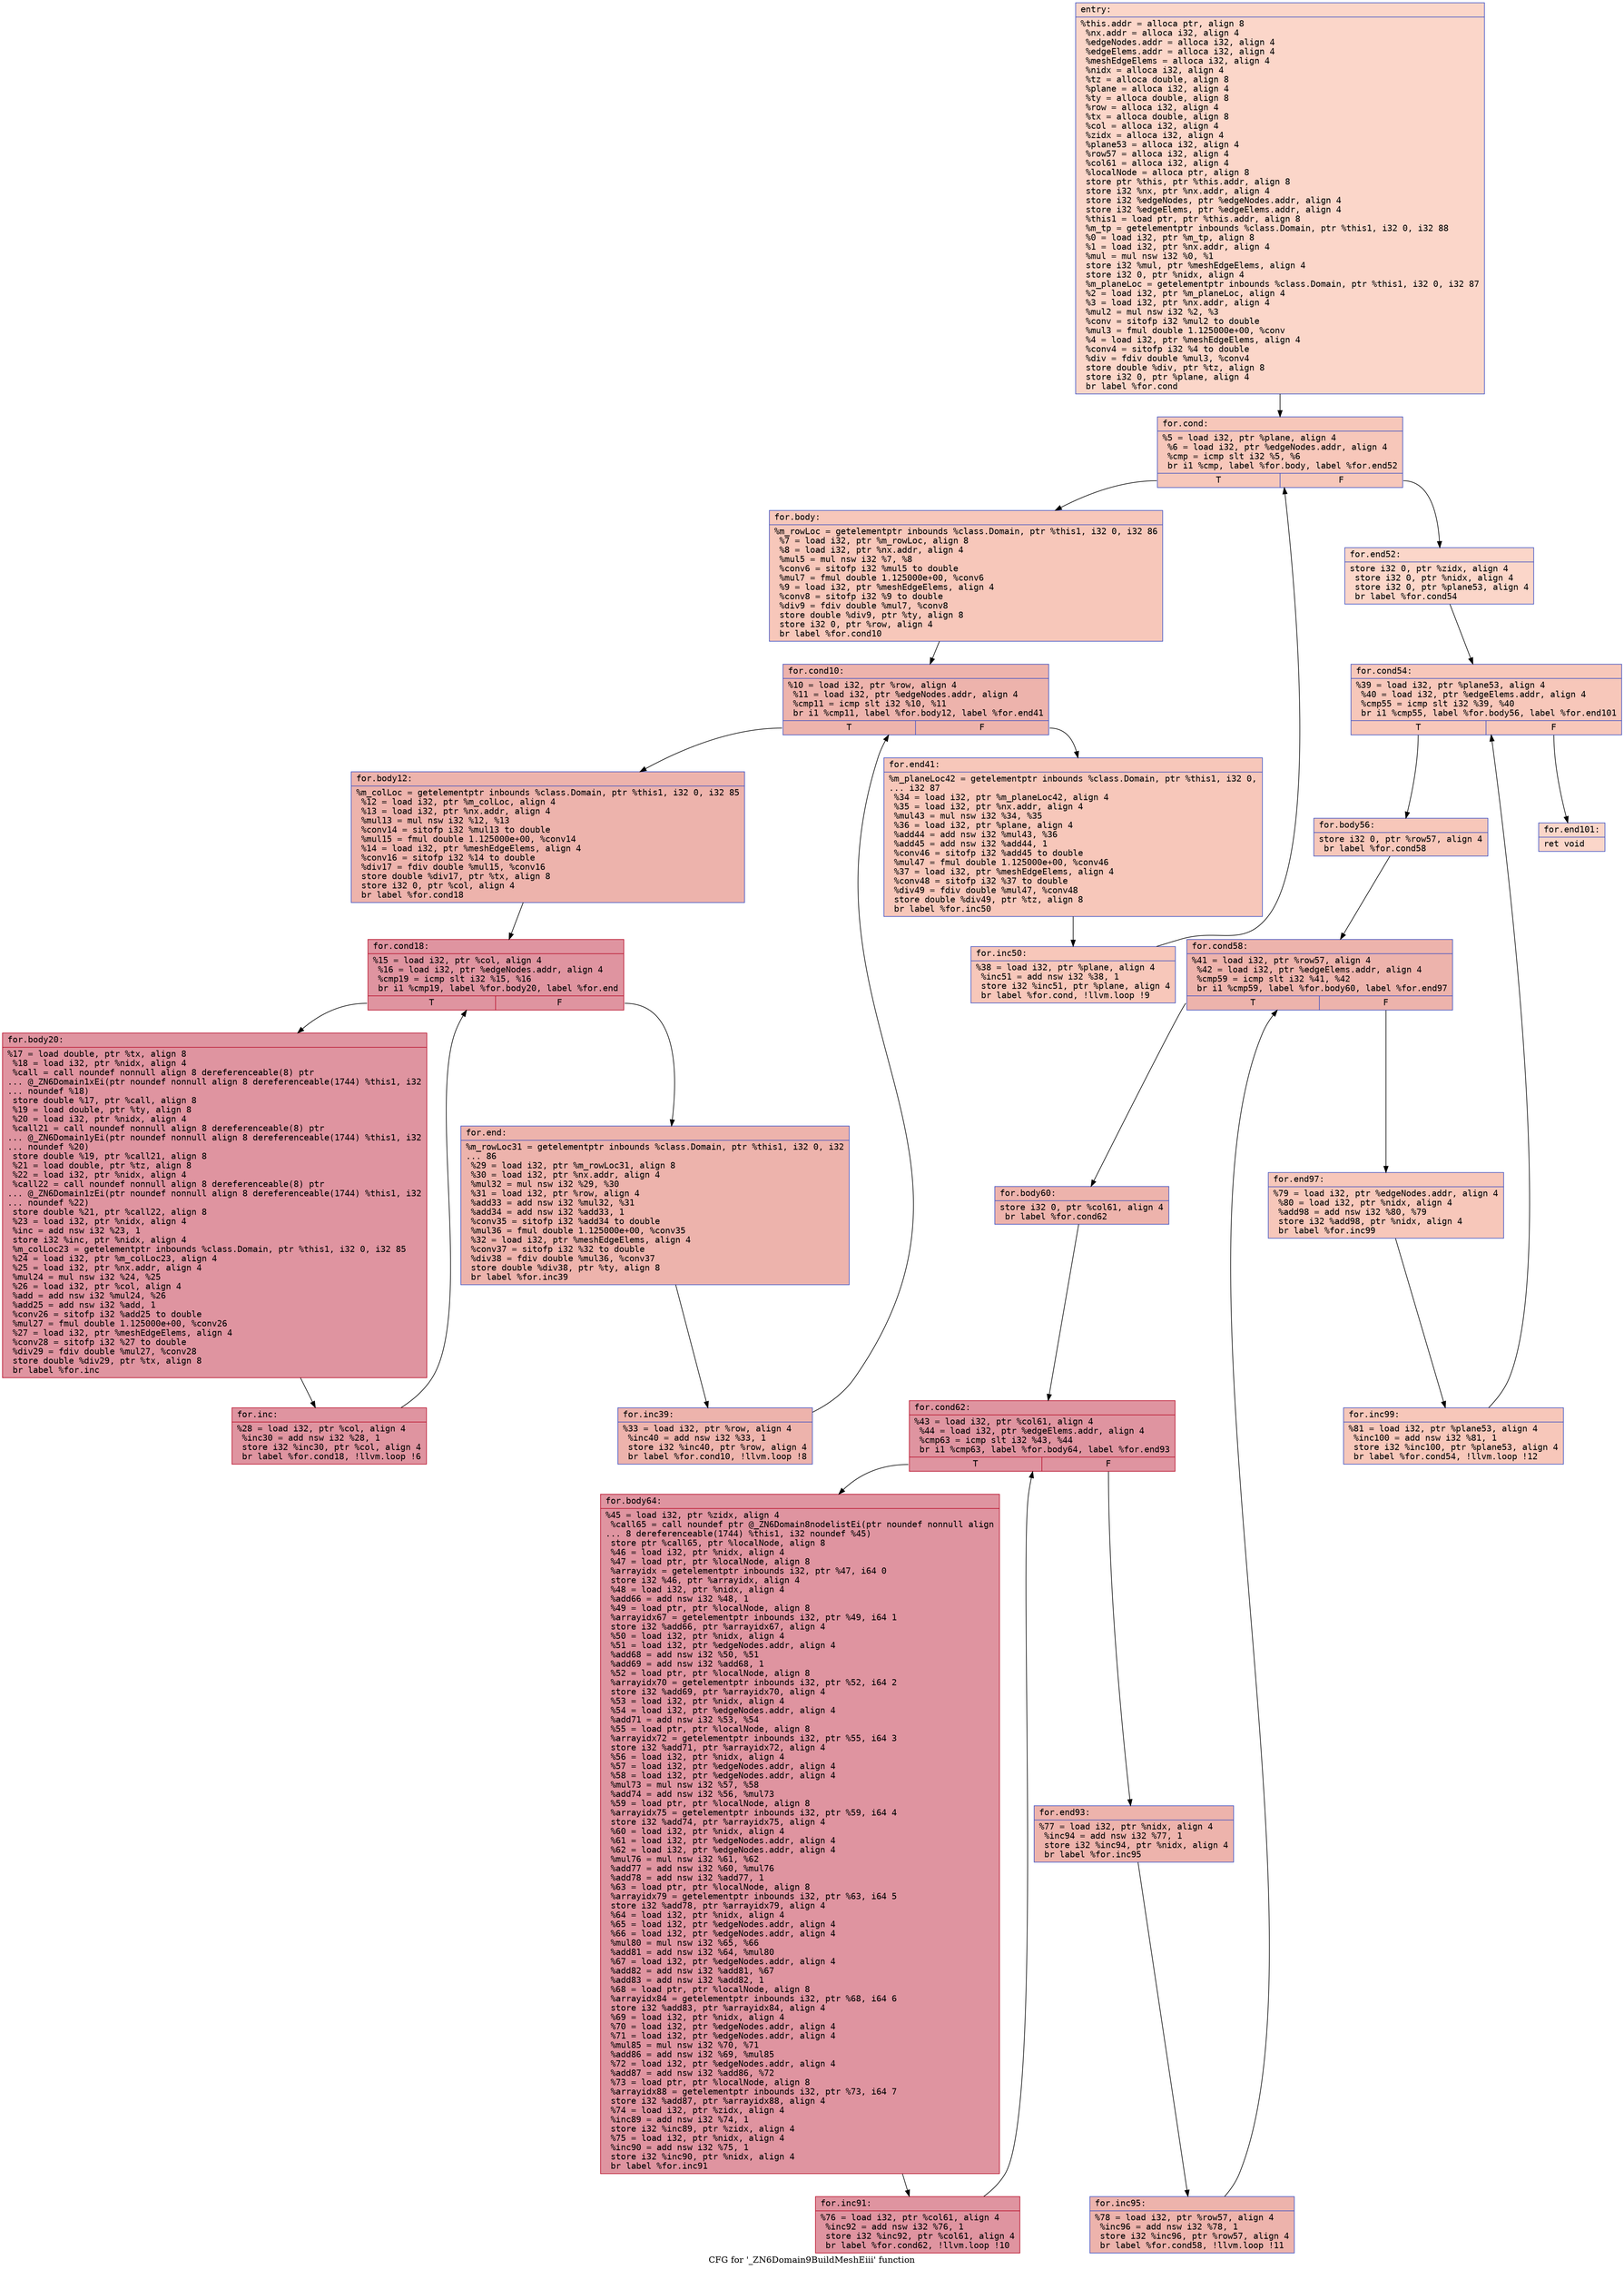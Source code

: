 digraph "CFG for '_ZN6Domain9BuildMeshEiii' function" {
	label="CFG for '_ZN6Domain9BuildMeshEiii' function";

	Node0x555f5b03efe0 [shape=record,color="#3d50c3ff", style=filled, fillcolor="#f6a38570" fontname="Courier",label="{entry:\l|  %this.addr = alloca ptr, align 8\l  %nx.addr = alloca i32, align 4\l  %edgeNodes.addr = alloca i32, align 4\l  %edgeElems.addr = alloca i32, align 4\l  %meshEdgeElems = alloca i32, align 4\l  %nidx = alloca i32, align 4\l  %tz = alloca double, align 8\l  %plane = alloca i32, align 4\l  %ty = alloca double, align 8\l  %row = alloca i32, align 4\l  %tx = alloca double, align 8\l  %col = alloca i32, align 4\l  %zidx = alloca i32, align 4\l  %plane53 = alloca i32, align 4\l  %row57 = alloca i32, align 4\l  %col61 = alloca i32, align 4\l  %localNode = alloca ptr, align 8\l  store ptr %this, ptr %this.addr, align 8\l  store i32 %nx, ptr %nx.addr, align 4\l  store i32 %edgeNodes, ptr %edgeNodes.addr, align 4\l  store i32 %edgeElems, ptr %edgeElems.addr, align 4\l  %this1 = load ptr, ptr %this.addr, align 8\l  %m_tp = getelementptr inbounds %class.Domain, ptr %this1, i32 0, i32 88\l  %0 = load i32, ptr %m_tp, align 8\l  %1 = load i32, ptr %nx.addr, align 4\l  %mul = mul nsw i32 %0, %1\l  store i32 %mul, ptr %meshEdgeElems, align 4\l  store i32 0, ptr %nidx, align 4\l  %m_planeLoc = getelementptr inbounds %class.Domain, ptr %this1, i32 0, i32 87\l  %2 = load i32, ptr %m_planeLoc, align 4\l  %3 = load i32, ptr %nx.addr, align 4\l  %mul2 = mul nsw i32 %2, %3\l  %conv = sitofp i32 %mul2 to double\l  %mul3 = fmul double 1.125000e+00, %conv\l  %4 = load i32, ptr %meshEdgeElems, align 4\l  %conv4 = sitofp i32 %4 to double\l  %div = fdiv double %mul3, %conv4\l  store double %div, ptr %tz, align 8\l  store i32 0, ptr %plane, align 4\l  br label %for.cond\l}"];
	Node0x555f5b03efe0 -> Node0x555f5b040bd0[tooltip="entry -> for.cond\nProbability 100.00%" ];
	Node0x555f5b040bd0 [shape=record,color="#3d50c3ff", style=filled, fillcolor="#ec7f6370" fontname="Courier",label="{for.cond:\l|  %5 = load i32, ptr %plane, align 4\l  %6 = load i32, ptr %edgeNodes.addr, align 4\l  %cmp = icmp slt i32 %5, %6\l  br i1 %cmp, label %for.body, label %for.end52\l|{<s0>T|<s1>F}}"];
	Node0x555f5b040bd0:s0 -> Node0x555f5b040e70[tooltip="for.cond -> for.body\nProbability 96.88%" ];
	Node0x555f5b040bd0:s1 -> Node0x555f5b040ef0[tooltip="for.cond -> for.end52\nProbability 3.12%" ];
	Node0x555f5b040e70 [shape=record,color="#3d50c3ff", style=filled, fillcolor="#ec7f6370" fontname="Courier",label="{for.body:\l|  %m_rowLoc = getelementptr inbounds %class.Domain, ptr %this1, i32 0, i32 86\l  %7 = load i32, ptr %m_rowLoc, align 8\l  %8 = load i32, ptr %nx.addr, align 4\l  %mul5 = mul nsw i32 %7, %8\l  %conv6 = sitofp i32 %mul5 to double\l  %mul7 = fmul double 1.125000e+00, %conv6\l  %9 = load i32, ptr %meshEdgeElems, align 4\l  %conv8 = sitofp i32 %9 to double\l  %div9 = fdiv double %mul7, %conv8\l  store double %div9, ptr %ty, align 8\l  store i32 0, ptr %row, align 4\l  br label %for.cond10\l}"];
	Node0x555f5b040e70 -> Node0x555f5b041700[tooltip="for.body -> for.cond10\nProbability 100.00%" ];
	Node0x555f5b041700 [shape=record,color="#3d50c3ff", style=filled, fillcolor="#d6524470" fontname="Courier",label="{for.cond10:\l|  %10 = load i32, ptr %row, align 4\l  %11 = load i32, ptr %edgeNodes.addr, align 4\l  %cmp11 = icmp slt i32 %10, %11\l  br i1 %cmp11, label %for.body12, label %for.end41\l|{<s0>T|<s1>F}}"];
	Node0x555f5b041700:s0 -> Node0x555f5b0419a0[tooltip="for.cond10 -> for.body12\nProbability 96.88%" ];
	Node0x555f5b041700:s1 -> Node0x555f5b041a20[tooltip="for.cond10 -> for.end41\nProbability 3.12%" ];
	Node0x555f5b0419a0 [shape=record,color="#3d50c3ff", style=filled, fillcolor="#d6524470" fontname="Courier",label="{for.body12:\l|  %m_colLoc = getelementptr inbounds %class.Domain, ptr %this1, i32 0, i32 85\l  %12 = load i32, ptr %m_colLoc, align 4\l  %13 = load i32, ptr %nx.addr, align 4\l  %mul13 = mul nsw i32 %12, %13\l  %conv14 = sitofp i32 %mul13 to double\l  %mul15 = fmul double 1.125000e+00, %conv14\l  %14 = load i32, ptr %meshEdgeElems, align 4\l  %conv16 = sitofp i32 %14 to double\l  %div17 = fdiv double %mul15, %conv16\l  store double %div17, ptr %tx, align 8\l  store i32 0, ptr %col, align 4\l  br label %for.cond18\l}"];
	Node0x555f5b0419a0 -> Node0x555f5b0671e0[tooltip="for.body12 -> for.cond18\nProbability 100.00%" ];
	Node0x555f5b0671e0 [shape=record,color="#b70d28ff", style=filled, fillcolor="#b70d2870" fontname="Courier",label="{for.cond18:\l|  %15 = load i32, ptr %col, align 4\l  %16 = load i32, ptr %edgeNodes.addr, align 4\l  %cmp19 = icmp slt i32 %15, %16\l  br i1 %cmp19, label %for.body20, label %for.end\l|{<s0>T|<s1>F}}"];
	Node0x555f5b0671e0:s0 -> Node0x555f5b067480[tooltip="for.cond18 -> for.body20\nProbability 96.88%" ];
	Node0x555f5b0671e0:s1 -> Node0x555f5b067500[tooltip="for.cond18 -> for.end\nProbability 3.12%" ];
	Node0x555f5b067480 [shape=record,color="#b70d28ff", style=filled, fillcolor="#b70d2870" fontname="Courier",label="{for.body20:\l|  %17 = load double, ptr %tx, align 8\l  %18 = load i32, ptr %nidx, align 4\l  %call = call noundef nonnull align 8 dereferenceable(8) ptr\l... @_ZN6Domain1xEi(ptr noundef nonnull align 8 dereferenceable(1744) %this1, i32\l... noundef %18)\l  store double %17, ptr %call, align 8\l  %19 = load double, ptr %ty, align 8\l  %20 = load i32, ptr %nidx, align 4\l  %call21 = call noundef nonnull align 8 dereferenceable(8) ptr\l... @_ZN6Domain1yEi(ptr noundef nonnull align 8 dereferenceable(1744) %this1, i32\l... noundef %20)\l  store double %19, ptr %call21, align 8\l  %21 = load double, ptr %tz, align 8\l  %22 = load i32, ptr %nidx, align 4\l  %call22 = call noundef nonnull align 8 dereferenceable(8) ptr\l... @_ZN6Domain1zEi(ptr noundef nonnull align 8 dereferenceable(1744) %this1, i32\l... noundef %22)\l  store double %21, ptr %call22, align 8\l  %23 = load i32, ptr %nidx, align 4\l  %inc = add nsw i32 %23, 1\l  store i32 %inc, ptr %nidx, align 4\l  %m_colLoc23 = getelementptr inbounds %class.Domain, ptr %this1, i32 0, i32 85\l  %24 = load i32, ptr %m_colLoc23, align 4\l  %25 = load i32, ptr %nx.addr, align 4\l  %mul24 = mul nsw i32 %24, %25\l  %26 = load i32, ptr %col, align 4\l  %add = add nsw i32 %mul24, %26\l  %add25 = add nsw i32 %add, 1\l  %conv26 = sitofp i32 %add25 to double\l  %mul27 = fmul double 1.125000e+00, %conv26\l  %27 = load i32, ptr %meshEdgeElems, align 4\l  %conv28 = sitofp i32 %27 to double\l  %div29 = fdiv double %mul27, %conv28\l  store double %div29, ptr %tx, align 8\l  br label %for.inc\l}"];
	Node0x555f5b067480 -> Node0x555f5b0688e0[tooltip="for.body20 -> for.inc\nProbability 100.00%" ];
	Node0x555f5b0688e0 [shape=record,color="#b70d28ff", style=filled, fillcolor="#b70d2870" fontname="Courier",label="{for.inc:\l|  %28 = load i32, ptr %col, align 4\l  %inc30 = add nsw i32 %28, 1\l  store i32 %inc30, ptr %col, align 4\l  br label %for.cond18, !llvm.loop !6\l}"];
	Node0x555f5b0688e0 -> Node0x555f5b0671e0[tooltip="for.inc -> for.cond18\nProbability 100.00%" ];
	Node0x555f5b067500 [shape=record,color="#3d50c3ff", style=filled, fillcolor="#d6524470" fontname="Courier",label="{for.end:\l|  %m_rowLoc31 = getelementptr inbounds %class.Domain, ptr %this1, i32 0, i32\l... 86\l  %29 = load i32, ptr %m_rowLoc31, align 8\l  %30 = load i32, ptr %nx.addr, align 4\l  %mul32 = mul nsw i32 %29, %30\l  %31 = load i32, ptr %row, align 4\l  %add33 = add nsw i32 %mul32, %31\l  %add34 = add nsw i32 %add33, 1\l  %conv35 = sitofp i32 %add34 to double\l  %mul36 = fmul double 1.125000e+00, %conv35\l  %32 = load i32, ptr %meshEdgeElems, align 4\l  %conv37 = sitofp i32 %32 to double\l  %div38 = fdiv double %mul36, %conv37\l  store double %div38, ptr %ty, align 8\l  br label %for.inc39\l}"];
	Node0x555f5b067500 -> Node0x555f5b069570[tooltip="for.end -> for.inc39\nProbability 100.00%" ];
	Node0x555f5b069570 [shape=record,color="#3d50c3ff", style=filled, fillcolor="#d6524470" fontname="Courier",label="{for.inc39:\l|  %33 = load i32, ptr %row, align 4\l  %inc40 = add nsw i32 %33, 1\l  store i32 %inc40, ptr %row, align 4\l  br label %for.cond10, !llvm.loop !8\l}"];
	Node0x555f5b069570 -> Node0x555f5b041700[tooltip="for.inc39 -> for.cond10\nProbability 100.00%" ];
	Node0x555f5b041a20 [shape=record,color="#3d50c3ff", style=filled, fillcolor="#ec7f6370" fontname="Courier",label="{for.end41:\l|  %m_planeLoc42 = getelementptr inbounds %class.Domain, ptr %this1, i32 0,\l... i32 87\l  %34 = load i32, ptr %m_planeLoc42, align 4\l  %35 = load i32, ptr %nx.addr, align 4\l  %mul43 = mul nsw i32 %34, %35\l  %36 = load i32, ptr %plane, align 4\l  %add44 = add nsw i32 %mul43, %36\l  %add45 = add nsw i32 %add44, 1\l  %conv46 = sitofp i32 %add45 to double\l  %mul47 = fmul double 1.125000e+00, %conv46\l  %37 = load i32, ptr %meshEdgeElems, align 4\l  %conv48 = sitofp i32 %37 to double\l  %div49 = fdiv double %mul47, %conv48\l  store double %div49, ptr %tz, align 8\l  br label %for.inc50\l}"];
	Node0x555f5b041a20 -> Node0x555f5b06a210[tooltip="for.end41 -> for.inc50\nProbability 100.00%" ];
	Node0x555f5b06a210 [shape=record,color="#3d50c3ff", style=filled, fillcolor="#ec7f6370" fontname="Courier",label="{for.inc50:\l|  %38 = load i32, ptr %plane, align 4\l  %inc51 = add nsw i32 %38, 1\l  store i32 %inc51, ptr %plane, align 4\l  br label %for.cond, !llvm.loop !9\l}"];
	Node0x555f5b06a210 -> Node0x555f5b040bd0[tooltip="for.inc50 -> for.cond\nProbability 100.00%" ];
	Node0x555f5b040ef0 [shape=record,color="#3d50c3ff", style=filled, fillcolor="#f6a38570" fontname="Courier",label="{for.end52:\l|  store i32 0, ptr %zidx, align 4\l  store i32 0, ptr %nidx, align 4\l  store i32 0, ptr %plane53, align 4\l  br label %for.cond54\l}"];
	Node0x555f5b040ef0 -> Node0x555f5b06a870[tooltip="for.end52 -> for.cond54\nProbability 100.00%" ];
	Node0x555f5b06a870 [shape=record,color="#3d50c3ff", style=filled, fillcolor="#ec7f6370" fontname="Courier",label="{for.cond54:\l|  %39 = load i32, ptr %plane53, align 4\l  %40 = load i32, ptr %edgeElems.addr, align 4\l  %cmp55 = icmp slt i32 %39, %40\l  br i1 %cmp55, label %for.body56, label %for.end101\l|{<s0>T|<s1>F}}"];
	Node0x555f5b06a870:s0 -> Node0x555f5b06ab10[tooltip="for.cond54 -> for.body56\nProbability 96.88%" ];
	Node0x555f5b06a870:s1 -> Node0x555f5b06ab90[tooltip="for.cond54 -> for.end101\nProbability 3.12%" ];
	Node0x555f5b06ab10 [shape=record,color="#3d50c3ff", style=filled, fillcolor="#ec7f6370" fontname="Courier",label="{for.body56:\l|  store i32 0, ptr %row57, align 4\l  br label %for.cond58\l}"];
	Node0x555f5b06ab10 -> Node0x555f5b06ad60[tooltip="for.body56 -> for.cond58\nProbability 100.00%" ];
	Node0x555f5b06ad60 [shape=record,color="#3d50c3ff", style=filled, fillcolor="#d6524470" fontname="Courier",label="{for.cond58:\l|  %41 = load i32, ptr %row57, align 4\l  %42 = load i32, ptr %edgeElems.addr, align 4\l  %cmp59 = icmp slt i32 %41, %42\l  br i1 %cmp59, label %for.body60, label %for.end97\l|{<s0>T|<s1>F}}"];
	Node0x555f5b06ad60:s0 -> Node0x555f5b06b000[tooltip="for.cond58 -> for.body60\nProbability 96.88%" ];
	Node0x555f5b06ad60:s1 -> Node0x555f5b06b080[tooltip="for.cond58 -> for.end97\nProbability 3.12%" ];
	Node0x555f5b06b000 [shape=record,color="#3d50c3ff", style=filled, fillcolor="#d6524470" fontname="Courier",label="{for.body60:\l|  store i32 0, ptr %col61, align 4\l  br label %for.cond62\l}"];
	Node0x555f5b06b000 -> Node0x555f5b042080[tooltip="for.body60 -> for.cond62\nProbability 100.00%" ];
	Node0x555f5b042080 [shape=record,color="#b70d28ff", style=filled, fillcolor="#b70d2870" fontname="Courier",label="{for.cond62:\l|  %43 = load i32, ptr %col61, align 4\l  %44 = load i32, ptr %edgeElems.addr, align 4\l  %cmp63 = icmp slt i32 %43, %44\l  br i1 %cmp63, label %for.body64, label %for.end93\l|{<s0>T|<s1>F}}"];
	Node0x555f5b042080:s0 -> Node0x555f5b042320[tooltip="for.cond62 -> for.body64\nProbability 96.88%" ];
	Node0x555f5b042080:s1 -> Node0x555f5b0423a0[tooltip="for.cond62 -> for.end93\nProbability 3.12%" ];
	Node0x555f5b042320 [shape=record,color="#b70d28ff", style=filled, fillcolor="#b70d2870" fontname="Courier",label="{for.body64:\l|  %45 = load i32, ptr %zidx, align 4\l  %call65 = call noundef ptr @_ZN6Domain8nodelistEi(ptr noundef nonnull align\l... 8 dereferenceable(1744) %this1, i32 noundef %45)\l  store ptr %call65, ptr %localNode, align 8\l  %46 = load i32, ptr %nidx, align 4\l  %47 = load ptr, ptr %localNode, align 8\l  %arrayidx = getelementptr inbounds i32, ptr %47, i64 0\l  store i32 %46, ptr %arrayidx, align 4\l  %48 = load i32, ptr %nidx, align 4\l  %add66 = add nsw i32 %48, 1\l  %49 = load ptr, ptr %localNode, align 8\l  %arrayidx67 = getelementptr inbounds i32, ptr %49, i64 1\l  store i32 %add66, ptr %arrayidx67, align 4\l  %50 = load i32, ptr %nidx, align 4\l  %51 = load i32, ptr %edgeNodes.addr, align 4\l  %add68 = add nsw i32 %50, %51\l  %add69 = add nsw i32 %add68, 1\l  %52 = load ptr, ptr %localNode, align 8\l  %arrayidx70 = getelementptr inbounds i32, ptr %52, i64 2\l  store i32 %add69, ptr %arrayidx70, align 4\l  %53 = load i32, ptr %nidx, align 4\l  %54 = load i32, ptr %edgeNodes.addr, align 4\l  %add71 = add nsw i32 %53, %54\l  %55 = load ptr, ptr %localNode, align 8\l  %arrayidx72 = getelementptr inbounds i32, ptr %55, i64 3\l  store i32 %add71, ptr %arrayidx72, align 4\l  %56 = load i32, ptr %nidx, align 4\l  %57 = load i32, ptr %edgeNodes.addr, align 4\l  %58 = load i32, ptr %edgeNodes.addr, align 4\l  %mul73 = mul nsw i32 %57, %58\l  %add74 = add nsw i32 %56, %mul73\l  %59 = load ptr, ptr %localNode, align 8\l  %arrayidx75 = getelementptr inbounds i32, ptr %59, i64 4\l  store i32 %add74, ptr %arrayidx75, align 4\l  %60 = load i32, ptr %nidx, align 4\l  %61 = load i32, ptr %edgeNodes.addr, align 4\l  %62 = load i32, ptr %edgeNodes.addr, align 4\l  %mul76 = mul nsw i32 %61, %62\l  %add77 = add nsw i32 %60, %mul76\l  %add78 = add nsw i32 %add77, 1\l  %63 = load ptr, ptr %localNode, align 8\l  %arrayidx79 = getelementptr inbounds i32, ptr %63, i64 5\l  store i32 %add78, ptr %arrayidx79, align 4\l  %64 = load i32, ptr %nidx, align 4\l  %65 = load i32, ptr %edgeNodes.addr, align 4\l  %66 = load i32, ptr %edgeNodes.addr, align 4\l  %mul80 = mul nsw i32 %65, %66\l  %add81 = add nsw i32 %64, %mul80\l  %67 = load i32, ptr %edgeNodes.addr, align 4\l  %add82 = add nsw i32 %add81, %67\l  %add83 = add nsw i32 %add82, 1\l  %68 = load ptr, ptr %localNode, align 8\l  %arrayidx84 = getelementptr inbounds i32, ptr %68, i64 6\l  store i32 %add83, ptr %arrayidx84, align 4\l  %69 = load i32, ptr %nidx, align 4\l  %70 = load i32, ptr %edgeNodes.addr, align 4\l  %71 = load i32, ptr %edgeNodes.addr, align 4\l  %mul85 = mul nsw i32 %70, %71\l  %add86 = add nsw i32 %69, %mul85\l  %72 = load i32, ptr %edgeNodes.addr, align 4\l  %add87 = add nsw i32 %add86, %72\l  %73 = load ptr, ptr %localNode, align 8\l  %arrayidx88 = getelementptr inbounds i32, ptr %73, i64 7\l  store i32 %add87, ptr %arrayidx88, align 4\l  %74 = load i32, ptr %zidx, align 4\l  %inc89 = add nsw i32 %74, 1\l  store i32 %inc89, ptr %zidx, align 4\l  %75 = load i32, ptr %nidx, align 4\l  %inc90 = add nsw i32 %75, 1\l  store i32 %inc90, ptr %nidx, align 4\l  br label %for.inc91\l}"];
	Node0x555f5b042320 -> Node0x555f5b06f040[tooltip="for.body64 -> for.inc91\nProbability 100.00%" ];
	Node0x555f5b06f040 [shape=record,color="#b70d28ff", style=filled, fillcolor="#b70d2870" fontname="Courier",label="{for.inc91:\l|  %76 = load i32, ptr %col61, align 4\l  %inc92 = add nsw i32 %76, 1\l  store i32 %inc92, ptr %col61, align 4\l  br label %for.cond62, !llvm.loop !10\l}"];
	Node0x555f5b06f040 -> Node0x555f5b042080[tooltip="for.inc91 -> for.cond62\nProbability 100.00%" ];
	Node0x555f5b0423a0 [shape=record,color="#3d50c3ff", style=filled, fillcolor="#d6524470" fontname="Courier",label="{for.end93:\l|  %77 = load i32, ptr %nidx, align 4\l  %inc94 = add nsw i32 %77, 1\l  store i32 %inc94, ptr %nidx, align 4\l  br label %for.inc95\l}"];
	Node0x555f5b0423a0 -> Node0x555f5b06f690[tooltip="for.end93 -> for.inc95\nProbability 100.00%" ];
	Node0x555f5b06f690 [shape=record,color="#3d50c3ff", style=filled, fillcolor="#d6524470" fontname="Courier",label="{for.inc95:\l|  %78 = load i32, ptr %row57, align 4\l  %inc96 = add nsw i32 %78, 1\l  store i32 %inc96, ptr %row57, align 4\l  br label %for.cond58, !llvm.loop !11\l}"];
	Node0x555f5b06f690 -> Node0x555f5b06ad60[tooltip="for.inc95 -> for.cond58\nProbability 100.00%" ];
	Node0x555f5b06b080 [shape=record,color="#3d50c3ff", style=filled, fillcolor="#ec7f6370" fontname="Courier",label="{for.end97:\l|  %79 = load i32, ptr %edgeNodes.addr, align 4\l  %80 = load i32, ptr %nidx, align 4\l  %add98 = add nsw i32 %80, %79\l  store i32 %add98, ptr %nidx, align 4\l  br label %for.inc99\l}"];
	Node0x555f5b06b080 -> Node0x555f5b06fd60[tooltip="for.end97 -> for.inc99\nProbability 100.00%" ];
	Node0x555f5b06fd60 [shape=record,color="#3d50c3ff", style=filled, fillcolor="#ec7f6370" fontname="Courier",label="{for.inc99:\l|  %81 = load i32, ptr %plane53, align 4\l  %inc100 = add nsw i32 %81, 1\l  store i32 %inc100, ptr %plane53, align 4\l  br label %for.cond54, !llvm.loop !12\l}"];
	Node0x555f5b06fd60 -> Node0x555f5b06a870[tooltip="for.inc99 -> for.cond54\nProbability 100.00%" ];
	Node0x555f5b06ab90 [shape=record,color="#3d50c3ff", style=filled, fillcolor="#f6a38570" fontname="Courier",label="{for.end101:\l|  ret void\l}"];
}
